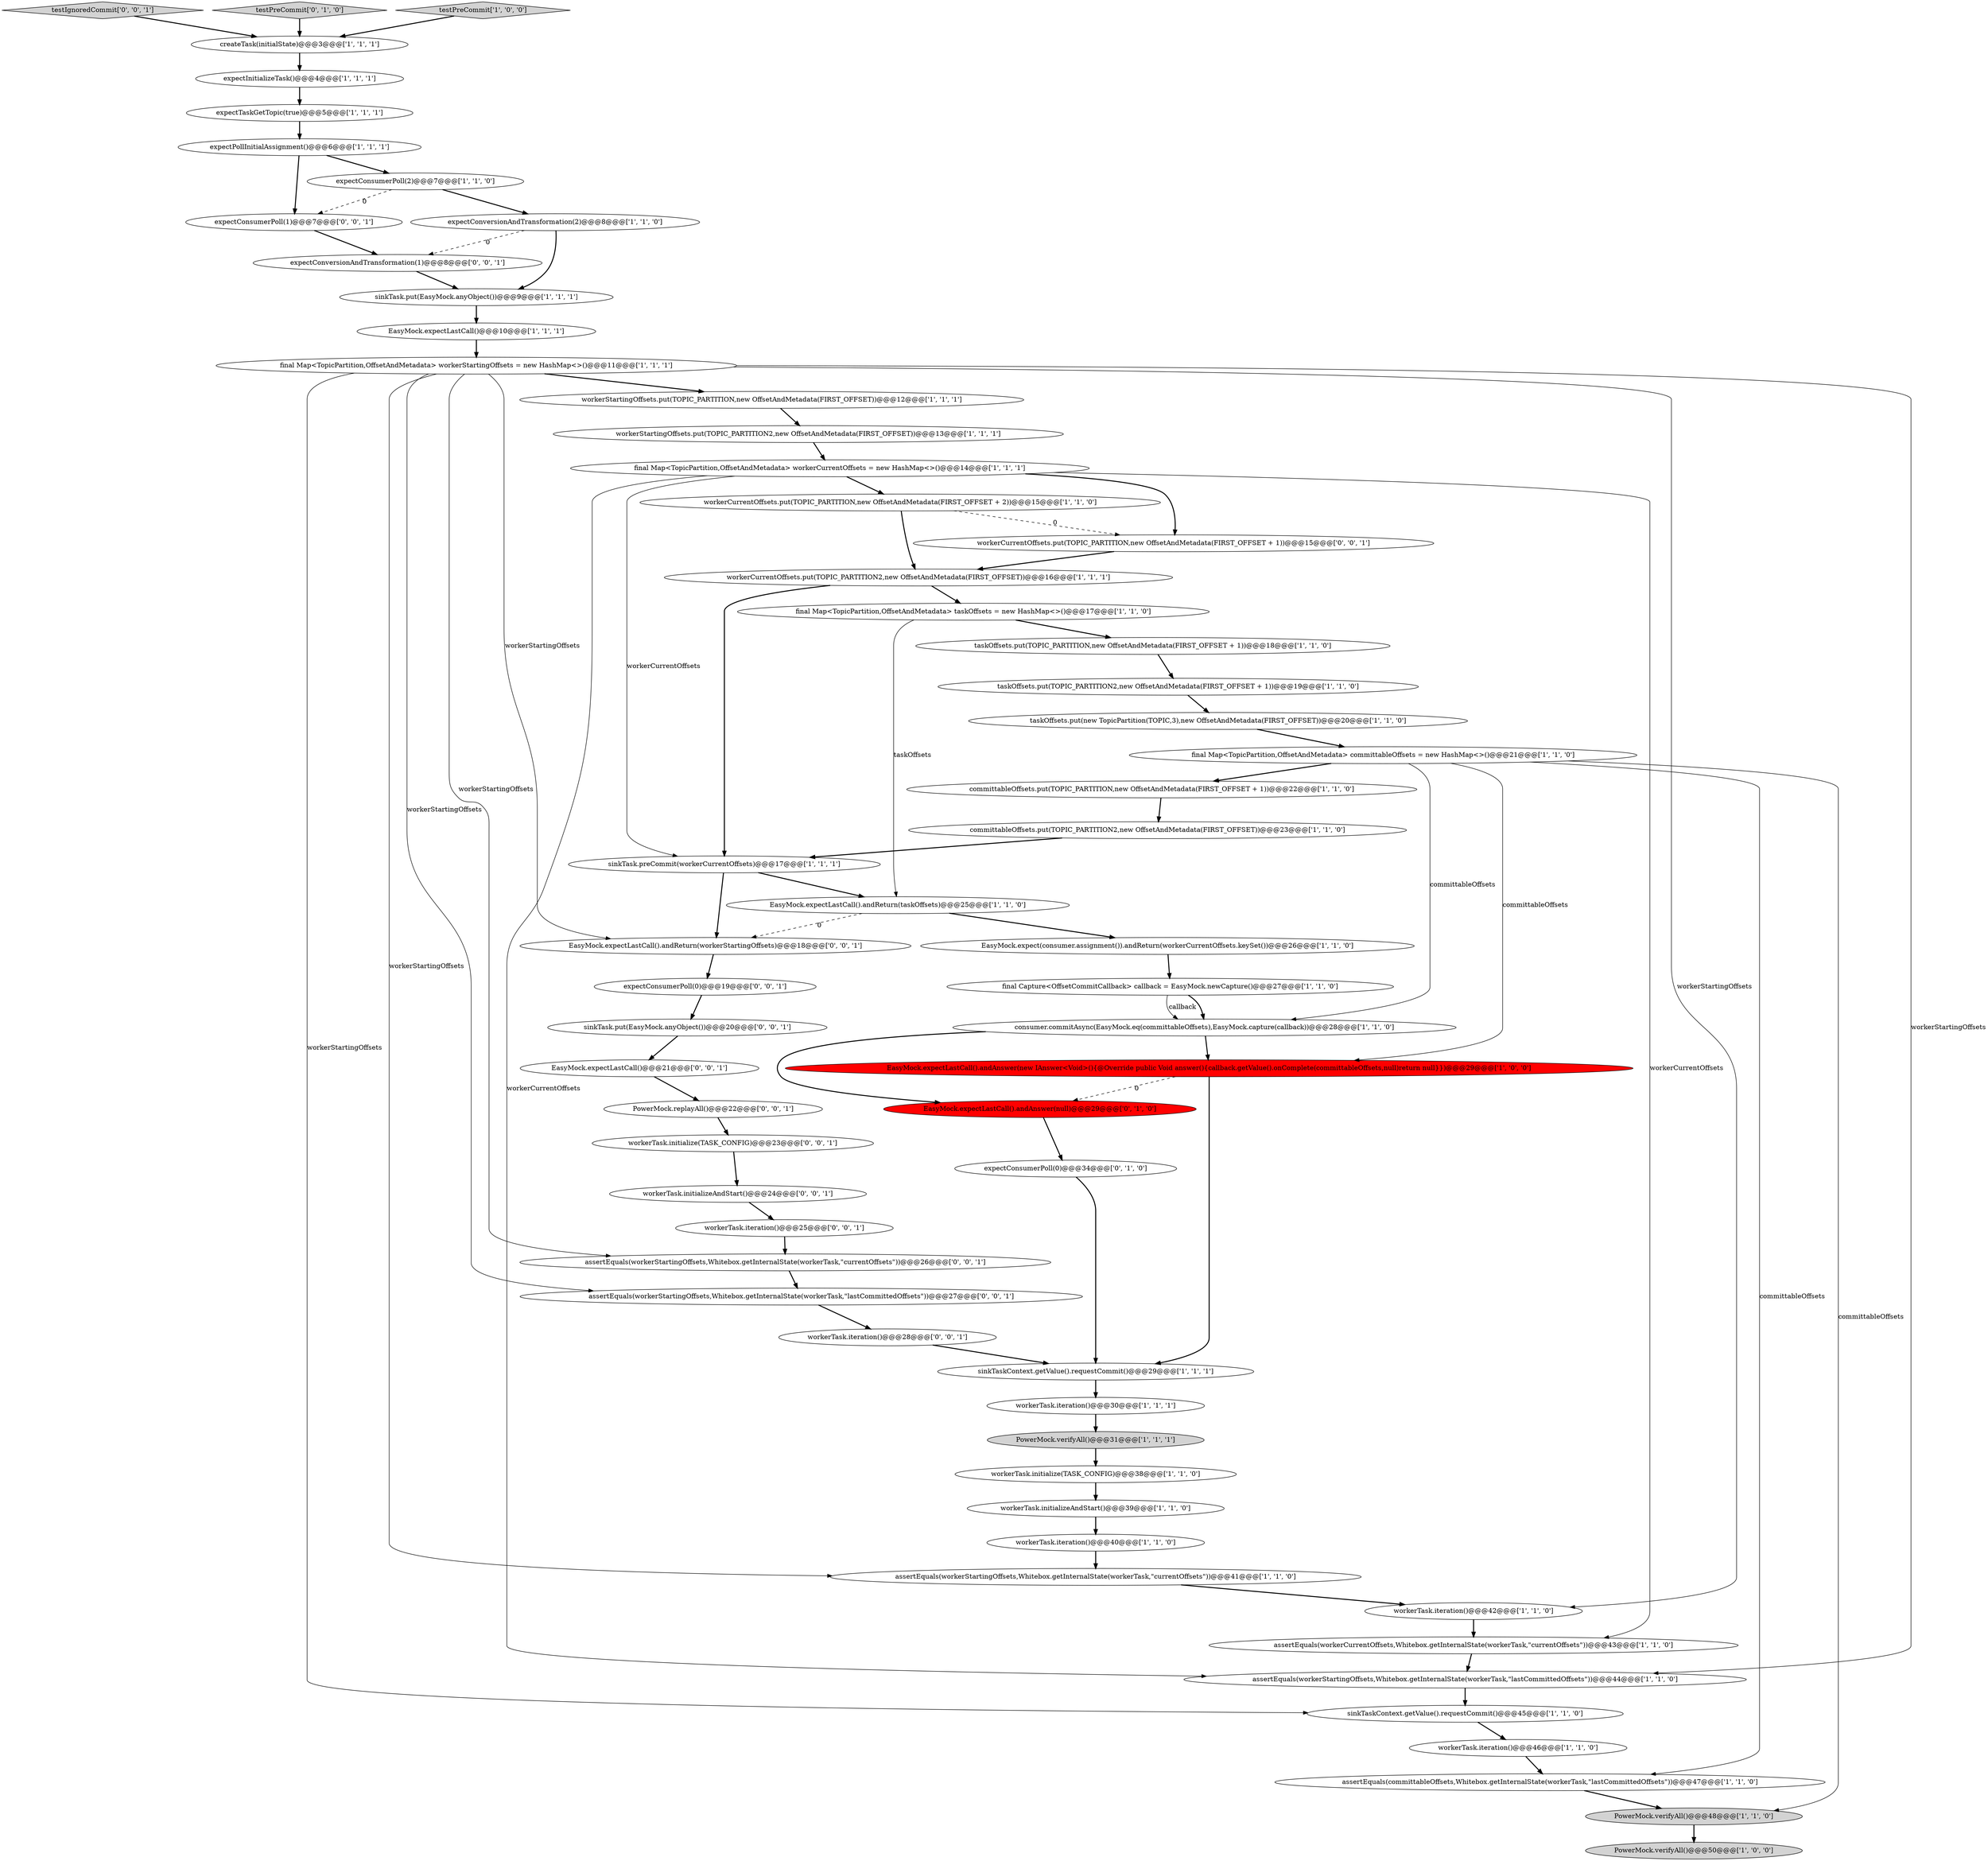 digraph {
46 [style = filled, label = "testIgnoredCommit['0', '0', '1']", fillcolor = lightgray, shape = diamond image = "AAA0AAABBB3BBB"];
59 [style = filled, label = "assertEquals(workerStartingOffsets,Whitebox.getInternalState(workerTask,\"lastCommittedOffsets\"))@@@27@@@['0', '0', '1']", fillcolor = white, shape = ellipse image = "AAA0AAABBB3BBB"];
39 [style = filled, label = "final Map<TopicPartition,OffsetAndMetadata> committableOffsets = new HashMap<>()@@@21@@@['1', '1', '0']", fillcolor = white, shape = ellipse image = "AAA0AAABBB1BBB"];
28 [style = filled, label = "assertEquals(workerStartingOffsets,Whitebox.getInternalState(workerTask,\"currentOffsets\"))@@@41@@@['1', '1', '0']", fillcolor = white, shape = ellipse image = "AAA0AAABBB1BBB"];
37 [style = filled, label = "final Map<TopicPartition,OffsetAndMetadata> workerStartingOffsets = new HashMap<>()@@@11@@@['1', '1', '1']", fillcolor = white, shape = ellipse image = "AAA0AAABBB1BBB"];
52 [style = filled, label = "PowerMock.replayAll()@@@22@@@['0', '0', '1']", fillcolor = white, shape = ellipse image = "AAA0AAABBB3BBB"];
58 [style = filled, label = "sinkTask.put(EasyMock.anyObject())@@@20@@@['0', '0', '1']", fillcolor = white, shape = ellipse image = "AAA0AAABBB3BBB"];
48 [style = filled, label = "EasyMock.expectLastCall().andReturn(workerStartingOffsets)@@@18@@@['0', '0', '1']", fillcolor = white, shape = ellipse image = "AAA0AAABBB3BBB"];
51 [style = filled, label = "expectConsumerPoll(0)@@@19@@@['0', '0', '1']", fillcolor = white, shape = ellipse image = "AAA0AAABBB3BBB"];
53 [style = filled, label = "workerTask.initializeAndStart()@@@24@@@['0', '0', '1']", fillcolor = white, shape = ellipse image = "AAA0AAABBB3BBB"];
54 [style = filled, label = "expectConsumerPoll(1)@@@7@@@['0', '0', '1']", fillcolor = white, shape = ellipse image = "AAA0AAABBB3BBB"];
57 [style = filled, label = "workerCurrentOffsets.put(TOPIC_PARTITION,new OffsetAndMetadata(FIRST_OFFSET + 1))@@@15@@@['0', '0', '1']", fillcolor = white, shape = ellipse image = "AAA0AAABBB3BBB"];
2 [style = filled, label = "taskOffsets.put(TOPIC_PARTITION,new OffsetAndMetadata(FIRST_OFFSET + 1))@@@18@@@['1', '1', '0']", fillcolor = white, shape = ellipse image = "AAA0AAABBB1BBB"];
0 [style = filled, label = "assertEquals(workerStartingOffsets,Whitebox.getInternalState(workerTask,\"lastCommittedOffsets\"))@@@44@@@['1', '1', '0']", fillcolor = white, shape = ellipse image = "AAA0AAABBB1BBB"];
55 [style = filled, label = "workerTask.initialize(TASK_CONFIG)@@@23@@@['0', '0', '1']", fillcolor = white, shape = ellipse image = "AAA0AAABBB3BBB"];
20 [style = filled, label = "PowerMock.verifyAll()@@@50@@@['1', '0', '0']", fillcolor = lightgray, shape = ellipse image = "AAA0AAABBB1BBB"];
47 [style = filled, label = "workerTask.iteration()@@@25@@@['0', '0', '1']", fillcolor = white, shape = ellipse image = "AAA0AAABBB3BBB"];
9 [style = filled, label = "workerTask.initialize(TASK_CONFIG)@@@38@@@['1', '1', '0']", fillcolor = white, shape = ellipse image = "AAA0AAABBB1BBB"];
60 [style = filled, label = "EasyMock.expectLastCall()@@@21@@@['0', '0', '1']", fillcolor = white, shape = ellipse image = "AAA0AAABBB3BBB"];
3 [style = filled, label = "createTask(initialState)@@@3@@@['1', '1', '1']", fillcolor = white, shape = ellipse image = "AAA0AAABBB1BBB"];
34 [style = filled, label = "committableOffsets.put(TOPIC_PARTITION,new OffsetAndMetadata(FIRST_OFFSET + 1))@@@22@@@['1', '1', '0']", fillcolor = white, shape = ellipse image = "AAA0AAABBB1BBB"];
43 [style = filled, label = "expectConsumerPoll(0)@@@34@@@['0', '1', '0']", fillcolor = white, shape = ellipse image = "AAA0AAABBB2BBB"];
33 [style = filled, label = "expectInitializeTask()@@@4@@@['1', '1', '1']", fillcolor = white, shape = ellipse image = "AAA0AAABBB1BBB"];
26 [style = filled, label = "EasyMock.expectLastCall().andReturn(taskOffsets)@@@25@@@['1', '1', '0']", fillcolor = white, shape = ellipse image = "AAA0AAABBB1BBB"];
38 [style = filled, label = "workerStartingOffsets.put(TOPIC_PARTITION,new OffsetAndMetadata(FIRST_OFFSET))@@@12@@@['1', '1', '1']", fillcolor = white, shape = ellipse image = "AAA0AAABBB1BBB"];
41 [style = filled, label = "workerTask.iteration()@@@30@@@['1', '1', '1']", fillcolor = white, shape = ellipse image = "AAA0AAABBB1BBB"];
1 [style = filled, label = "EasyMock.expectLastCall().andAnswer(new IAnswer<Void>(){@Override public Void answer(){callback.getValue().onComplete(committableOffsets,null)return null}})@@@29@@@['1', '0', '0']", fillcolor = red, shape = ellipse image = "AAA1AAABBB1BBB"];
4 [style = filled, label = "PowerMock.verifyAll()@@@48@@@['1', '1', '0']", fillcolor = lightgray, shape = ellipse image = "AAA0AAABBB1BBB"];
13 [style = filled, label = "sinkTask.put(EasyMock.anyObject())@@@9@@@['1', '1', '1']", fillcolor = white, shape = ellipse image = "AAA0AAABBB1BBB"];
25 [style = filled, label = "final Map<TopicPartition,OffsetAndMetadata> workerCurrentOffsets = new HashMap<>()@@@14@@@['1', '1', '1']", fillcolor = white, shape = ellipse image = "AAA0AAABBB1BBB"];
35 [style = filled, label = "workerStartingOffsets.put(TOPIC_PARTITION2,new OffsetAndMetadata(FIRST_OFFSET))@@@13@@@['1', '1', '1']", fillcolor = white, shape = ellipse image = "AAA0AAABBB1BBB"];
56 [style = filled, label = "workerTask.iteration()@@@28@@@['0', '0', '1']", fillcolor = white, shape = ellipse image = "AAA0AAABBB3BBB"];
27 [style = filled, label = "final Map<TopicPartition,OffsetAndMetadata> taskOffsets = new HashMap<>()@@@17@@@['1', '1', '0']", fillcolor = white, shape = ellipse image = "AAA0AAABBB1BBB"];
7 [style = filled, label = "sinkTask.preCommit(workerCurrentOffsets)@@@17@@@['1', '1', '1']", fillcolor = white, shape = ellipse image = "AAA0AAABBB1BBB"];
31 [style = filled, label = "workerTask.iteration()@@@42@@@['1', '1', '0']", fillcolor = white, shape = ellipse image = "AAA0AAABBB1BBB"];
40 [style = filled, label = "expectPollInitialAssignment()@@@6@@@['1', '1', '1']", fillcolor = white, shape = ellipse image = "AAA0AAABBB1BBB"];
12 [style = filled, label = "taskOffsets.put(TOPIC_PARTITION2,new OffsetAndMetadata(FIRST_OFFSET + 1))@@@19@@@['1', '1', '0']", fillcolor = white, shape = ellipse image = "AAA0AAABBB1BBB"];
8 [style = filled, label = "PowerMock.verifyAll()@@@31@@@['1', '1', '1']", fillcolor = lightgray, shape = ellipse image = "AAA0AAABBB1BBB"];
50 [style = filled, label = "expectConversionAndTransformation(1)@@@8@@@['0', '0', '1']", fillcolor = white, shape = ellipse image = "AAA0AAABBB3BBB"];
45 [style = filled, label = "testPreCommit['0', '1', '0']", fillcolor = lightgray, shape = diamond image = "AAA0AAABBB2BBB"];
16 [style = filled, label = "assertEquals(committableOffsets,Whitebox.getInternalState(workerTask,\"lastCommittedOffsets\"))@@@47@@@['1', '1', '0']", fillcolor = white, shape = ellipse image = "AAA0AAABBB1BBB"];
11 [style = filled, label = "sinkTaskContext.getValue().requestCommit()@@@29@@@['1', '1', '1']", fillcolor = white, shape = ellipse image = "AAA0AAABBB1BBB"];
15 [style = filled, label = "committableOffsets.put(TOPIC_PARTITION2,new OffsetAndMetadata(FIRST_OFFSET))@@@23@@@['1', '1', '0']", fillcolor = white, shape = ellipse image = "AAA0AAABBB1BBB"];
14 [style = filled, label = "taskOffsets.put(new TopicPartition(TOPIC,3),new OffsetAndMetadata(FIRST_OFFSET))@@@20@@@['1', '1', '0']", fillcolor = white, shape = ellipse image = "AAA0AAABBB1BBB"];
29 [style = filled, label = "workerTask.initializeAndStart()@@@39@@@['1', '1', '0']", fillcolor = white, shape = ellipse image = "AAA0AAABBB1BBB"];
36 [style = filled, label = "workerTask.iteration()@@@46@@@['1', '1', '0']", fillcolor = white, shape = ellipse image = "AAA0AAABBB1BBB"];
24 [style = filled, label = "expectTaskGetTopic(true)@@@5@@@['1', '1', '1']", fillcolor = white, shape = ellipse image = "AAA0AAABBB1BBB"];
42 [style = filled, label = "workerCurrentOffsets.put(TOPIC_PARTITION2,new OffsetAndMetadata(FIRST_OFFSET))@@@16@@@['1', '1', '1']", fillcolor = white, shape = ellipse image = "AAA0AAABBB1BBB"];
19 [style = filled, label = "consumer.commitAsync(EasyMock.eq(committableOffsets),EasyMock.capture(callback))@@@28@@@['1', '1', '0']", fillcolor = white, shape = ellipse image = "AAA0AAABBB1BBB"];
5 [style = filled, label = "testPreCommit['1', '0', '0']", fillcolor = lightgray, shape = diamond image = "AAA0AAABBB1BBB"];
21 [style = filled, label = "expectConversionAndTransformation(2)@@@8@@@['1', '1', '0']", fillcolor = white, shape = ellipse image = "AAA0AAABBB1BBB"];
18 [style = filled, label = "workerTask.iteration()@@@40@@@['1', '1', '0']", fillcolor = white, shape = ellipse image = "AAA0AAABBB1BBB"];
23 [style = filled, label = "expectConsumerPoll(2)@@@7@@@['1', '1', '0']", fillcolor = white, shape = ellipse image = "AAA0AAABBB1BBB"];
22 [style = filled, label = "workerCurrentOffsets.put(TOPIC_PARTITION,new OffsetAndMetadata(FIRST_OFFSET + 2))@@@15@@@['1', '1', '0']", fillcolor = white, shape = ellipse image = "AAA0AAABBB1BBB"];
32 [style = filled, label = "sinkTaskContext.getValue().requestCommit()@@@45@@@['1', '1', '0']", fillcolor = white, shape = ellipse image = "AAA0AAABBB1BBB"];
44 [style = filled, label = "EasyMock.expectLastCall().andAnswer(null)@@@29@@@['0', '1', '0']", fillcolor = red, shape = ellipse image = "AAA1AAABBB2BBB"];
49 [style = filled, label = "assertEquals(workerStartingOffsets,Whitebox.getInternalState(workerTask,\"currentOffsets\"))@@@26@@@['0', '0', '1']", fillcolor = white, shape = ellipse image = "AAA0AAABBB3BBB"];
6 [style = filled, label = "EasyMock.expectLastCall()@@@10@@@['1', '1', '1']", fillcolor = white, shape = ellipse image = "AAA0AAABBB1BBB"];
17 [style = filled, label = "assertEquals(workerCurrentOffsets,Whitebox.getInternalState(workerTask,\"currentOffsets\"))@@@43@@@['1', '1', '0']", fillcolor = white, shape = ellipse image = "AAA0AAABBB1BBB"];
30 [style = filled, label = "EasyMock.expect(consumer.assignment()).andReturn(workerCurrentOffsets.keySet())@@@26@@@['1', '1', '0']", fillcolor = white, shape = ellipse image = "AAA0AAABBB1BBB"];
10 [style = filled, label = "final Capture<OffsetCommitCallback> callback = EasyMock.newCapture()@@@27@@@['1', '1', '0']", fillcolor = white, shape = ellipse image = "AAA0AAABBB1BBB"];
21->50 [style = dashed, label="0"];
5->3 [style = bold, label=""];
49->59 [style = bold, label=""];
25->22 [style = bold, label=""];
25->7 [style = solid, label="workerCurrentOffsets"];
37->49 [style = solid, label="workerStartingOffsets"];
41->8 [style = bold, label=""];
10->19 [style = bold, label=""];
34->15 [style = bold, label=""];
53->47 [style = bold, label=""];
58->60 [style = bold, label=""];
52->55 [style = bold, label=""];
7->48 [style = bold, label=""];
1->44 [style = dashed, label="0"];
40->23 [style = bold, label=""];
29->18 [style = bold, label=""];
7->26 [style = bold, label=""];
37->59 [style = solid, label="workerStartingOffsets"];
19->44 [style = bold, label=""];
47->49 [style = bold, label=""];
19->1 [style = bold, label=""];
48->51 [style = bold, label=""];
37->38 [style = bold, label=""];
25->0 [style = solid, label="workerCurrentOffsets"];
9->29 [style = bold, label=""];
27->2 [style = bold, label=""];
21->13 [style = bold, label=""];
25->57 [style = bold, label=""];
27->26 [style = solid, label="taskOffsets"];
39->34 [style = bold, label=""];
24->40 [style = bold, label=""];
3->33 [style = bold, label=""];
51->58 [style = bold, label=""];
18->28 [style = bold, label=""];
1->11 [style = bold, label=""];
43->11 [style = bold, label=""];
39->16 [style = solid, label="committableOffsets"];
37->31 [style = solid, label="workerStartingOffsets"];
39->19 [style = solid, label="committableOffsets"];
12->14 [style = bold, label=""];
30->10 [style = bold, label=""];
36->16 [style = bold, label=""];
32->36 [style = bold, label=""];
42->7 [style = bold, label=""];
37->28 [style = solid, label="workerStartingOffsets"];
38->35 [style = bold, label=""];
14->39 [style = bold, label=""];
59->56 [style = bold, label=""];
37->32 [style = solid, label="workerStartingOffsets"];
22->42 [style = bold, label=""];
56->11 [style = bold, label=""];
22->57 [style = dashed, label="0"];
28->31 [style = bold, label=""];
50->13 [style = bold, label=""];
35->25 [style = bold, label=""];
37->48 [style = solid, label="workerStartingOffsets"];
6->37 [style = bold, label=""];
11->41 [style = bold, label=""];
17->0 [style = bold, label=""];
33->24 [style = bold, label=""];
4->20 [style = bold, label=""];
42->27 [style = bold, label=""];
13->6 [style = bold, label=""];
31->17 [style = bold, label=""];
0->32 [style = bold, label=""];
16->4 [style = bold, label=""];
60->52 [style = bold, label=""];
26->48 [style = dashed, label="0"];
46->3 [style = bold, label=""];
40->54 [style = bold, label=""];
57->42 [style = bold, label=""];
15->7 [style = bold, label=""];
45->3 [style = bold, label=""];
39->1 [style = solid, label="committableOffsets"];
2->12 [style = bold, label=""];
44->43 [style = bold, label=""];
26->30 [style = bold, label=""];
54->50 [style = bold, label=""];
23->54 [style = dashed, label="0"];
37->0 [style = solid, label="workerStartingOffsets"];
39->4 [style = solid, label="committableOffsets"];
23->21 [style = bold, label=""];
55->53 [style = bold, label=""];
8->9 [style = bold, label=""];
25->17 [style = solid, label="workerCurrentOffsets"];
10->19 [style = solid, label="callback"];
}
